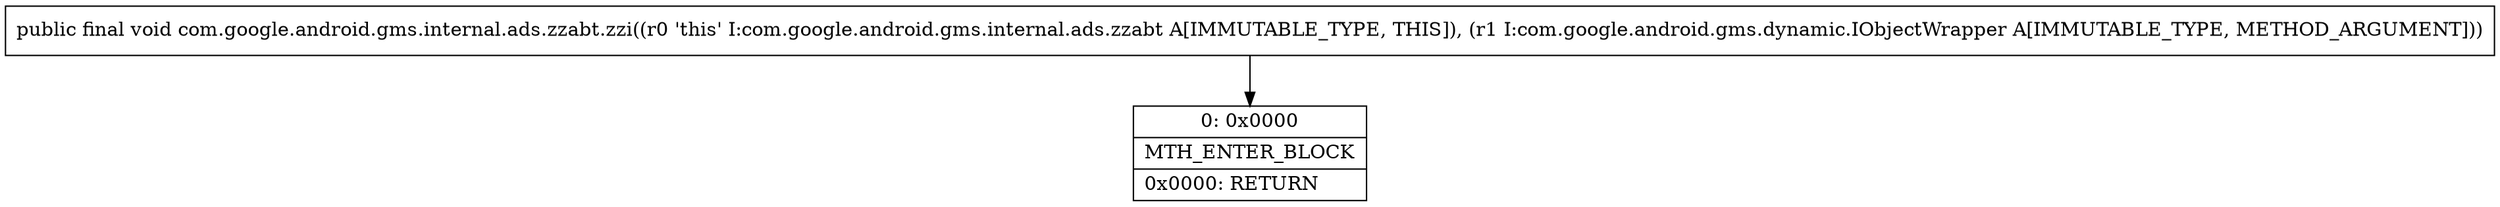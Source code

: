 digraph "CFG forcom.google.android.gms.internal.ads.zzabt.zzi(Lcom\/google\/android\/gms\/dynamic\/IObjectWrapper;)V" {
Node_0 [shape=record,label="{0\:\ 0x0000|MTH_ENTER_BLOCK\l|0x0000: RETURN   \l}"];
MethodNode[shape=record,label="{public final void com.google.android.gms.internal.ads.zzabt.zzi((r0 'this' I:com.google.android.gms.internal.ads.zzabt A[IMMUTABLE_TYPE, THIS]), (r1 I:com.google.android.gms.dynamic.IObjectWrapper A[IMMUTABLE_TYPE, METHOD_ARGUMENT])) }"];
MethodNode -> Node_0;
}

